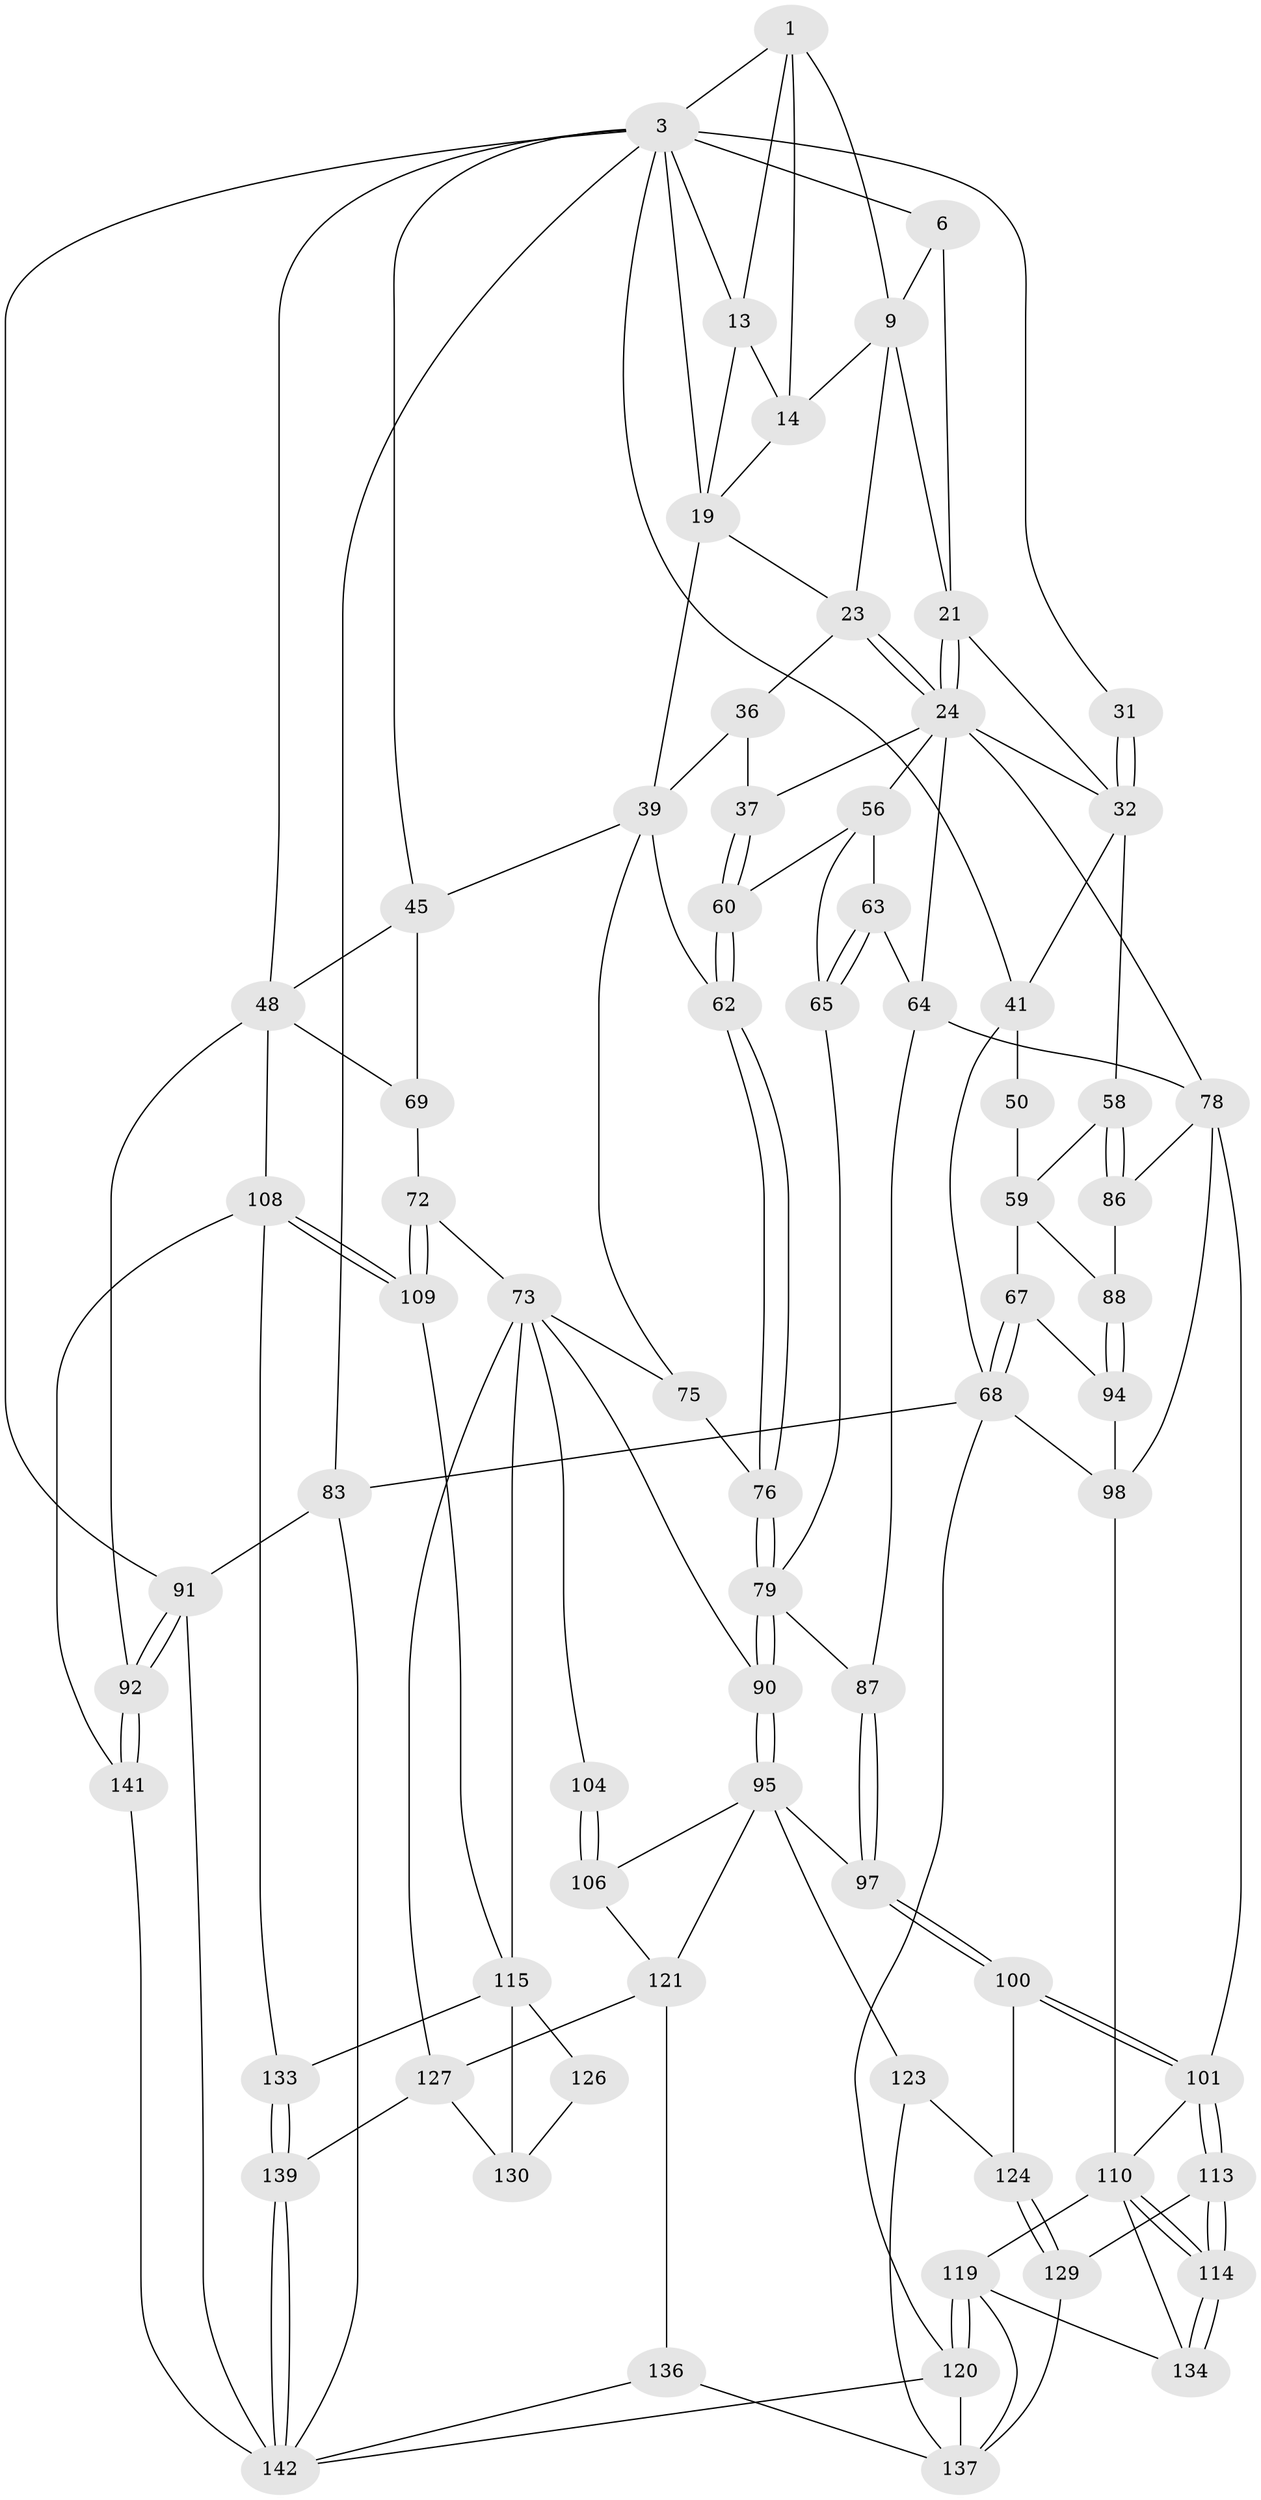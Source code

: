 // original degree distribution, {3: 0.02054794520547945, 4: 0.2328767123287671, 5: 0.5136986301369864, 6: 0.2328767123287671}
// Generated by graph-tools (version 1.1) at 2025/17/03/09/25 04:17:15]
// undirected, 73 vertices, 166 edges
graph export_dot {
graph [start="1"]
  node [color=gray90,style=filled];
  1 [pos="+0.5963594726228229+0",super="+2+8"];
  3 [pos="+1+0",super="+4+15"];
  6 [pos="+0+0",super="+7+20"];
  9 [pos="+0.5905008474316205+0.1051946827651735",super="+10"];
  13 [pos="+0.7683921992228898+0.0612356258074274",super="+17"];
  14 [pos="+0.7283072005597306+0.0858448418721295",super="+18"];
  19 [pos="+0.7105168271555609+0.20070076263145065",super="+25"];
  21 [pos="+0.4914340054465754+0.18146751023180152",super="+22"];
  23 [pos="+0.5864349416976522+0.25430177850616664",super="+27"];
  24 [pos="+0.5468828721534555+0.2660874763332354",super="+33"];
  31 [pos="+0.2620943457537484+0.19190945572439586"];
  32 [pos="+0.34603706563459036+0.23140128672356364",super="+35"];
  36 [pos="+0.640346464794753+0.36937675368556"];
  37 [pos="+0.5375139201845734+0.3794481980051804"];
  39 [pos="+0.7220791044011388+0.3967284079516605",super="+40+47"];
  41 [pos="+0+0",super="+42+51"];
  45 [pos="+0.8947654788115286+0.3048567429233891",super="+46"];
  48 [pos="+1+0.4689189596790879",super="+49+93"];
  50 [pos="+0.06164743863599592+0.3672814617065198"];
  56 [pos="+0.49129167836444+0.40381518730868776",super="+61+57"];
  58 [pos="+0.18707358953267778+0.45526428756896176"];
  59 [pos="+0.12336642508055275+0.4313263489758229",super="+66"];
  60 [pos="+0.5658739695812033+0.4735980731332935"];
  62 [pos="+0.5735370942177164+0.48400476195370407"];
  63 [pos="+0.42365013066572443+0.4957665786296488"];
  64 [pos="+0.39776269539275577+0.49488806501342525",super="+77"];
  65 [pos="+0.4513823960837979+0.512749990390352"];
  67 [pos="+0+0.4883467100766327"];
  68 [pos="+0+0.4626747491164704",super="+81"];
  69 [pos="+1+0.4781962983002167",super="+71+70"];
  72 [pos="+0.876591286242664+0.5823776404532154"];
  73 [pos="+0.8249390742227206+0.5977066621114993",super="+74+103"];
  75 [pos="+0.7396386685636198+0.4450139070621351"];
  76 [pos="+0.5764881219833032+0.49926020373672175"];
  78 [pos="+0.3228622925825147+0.5654103567802271",super="+84"];
  79 [pos="+0.5754372356392182+0.5056843518270648",super="+80"];
  83 [pos="+0+1"];
  86 [pos="+0.17666570335553122+0.5051843543461001"];
  87 [pos="+0.4613367155149834+0.6047084618416682"];
  88 [pos="+0.13514437635891954+0.5195750227219573"];
  90 [pos="+0.601775806450264+0.5753562702830489"];
  91 [pos="+1+1"];
  92 [pos="+1+1"];
  94 [pos="+0.0722723359293471+0.5823026374428834"];
  95 [pos="+0.5812633498607003+0.6083412209026563",super="+96"];
  97 [pos="+0.47407570873739313+0.638867189097122"];
  98 [pos="+0.16742910740013667+0.6538702786832513",super="+99"];
  100 [pos="+0.4425677975607352+0.6837922792414002"];
  101 [pos="+0.4290038868645705+0.690280744153965",super="+102"];
  104 [pos="+0.7804076143515375+0.6710237578318531",super="+105"];
  106 [pos="+0.6480210107309042+0.711691499127754",super="+107"];
  108 [pos="+1+0.7686346614237911",super="+132"];
  109 [pos="+0.9916284907386395+0.6960052066558929"];
  110 [pos="+0.2931439918041588+0.6417305109140076",super="+111"];
  113 [pos="+0.36386191001880364+0.7808722935695553"];
  114 [pos="+0.35473857427522+0.7892233813346602"];
  115 [pos="+0.9446941893084152+0.7098921582760134",super="+125+116"];
  119 [pos="+0.1099627476627895+0.8306245096865533",super="+135"];
  120 [pos="+0.054989396590704495+0.8617646941599915",super="+143"];
  121 [pos="+0.6313701158860094+0.7388026770721161",super="+128"];
  123 [pos="+0.584161827087287+0.7657156396715277"];
  124 [pos="+0.4719540711274197+0.7154597815348692"];
  126 [pos="+0.8866889542721264+0.7973977099192989"];
  127 [pos="+0.7382928453283589+0.8783681277368852",super="+131"];
  129 [pos="+0.5070114191210479+0.8176949515302714"];
  130 [pos="+0.8616258228248959+0.796878765423002"];
  133 [pos="+0.9516012419551932+0.8446249255010626"];
  134 [pos="+0.3302345625953836+0.818496325488764"];
  136 [pos="+0.6027830077923756+0.9282939159200627"];
  137 [pos="+0.5397097199257285+0.8680803312659081",super="+140+138"];
  139 [pos="+0.8133193684818518+0.9563678761413039"];
  141 [pos="+0.9506944268016074+0.9549116552898518"];
  142 [pos="+0.8189231894601345+0.9780044964137848",super="+144"];
  1 -- 3;
  1 -- 13;
  1 -- 9;
  1 -- 14;
  3 -- 91;
  3 -- 83;
  3 -- 6;
  3 -- 41;
  3 -- 31;
  3 -- 48;
  3 -- 45;
  3 -- 13;
  3 -- 19 [weight=2];
  6 -- 9;
  6 -- 21;
  9 -- 21;
  9 -- 23;
  9 -- 14;
  13 -- 14;
  13 -- 19;
  14 -- 19;
  19 -- 39;
  19 -- 23;
  21 -- 24;
  21 -- 24;
  21 -- 32;
  23 -- 24;
  23 -- 24;
  23 -- 36;
  24 -- 64;
  24 -- 37;
  24 -- 78;
  24 -- 56 [weight=2];
  24 -- 32 [weight=2];
  31 -- 32;
  31 -- 32;
  32 -- 58;
  32 -- 41;
  36 -- 37;
  36 -- 39;
  37 -- 60;
  37 -- 60;
  39 -- 62;
  39 -- 75;
  39 -- 45;
  41 -- 50 [weight=2];
  41 -- 68;
  45 -- 48;
  45 -- 69;
  48 -- 69;
  48 -- 108;
  48 -- 92;
  50 -- 59;
  56 -- 65;
  56 -- 60;
  56 -- 63;
  58 -- 59;
  58 -- 86;
  58 -- 86;
  59 -- 88;
  59 -- 67;
  60 -- 62;
  60 -- 62;
  62 -- 76;
  62 -- 76;
  63 -- 64;
  63 -- 65;
  63 -- 65;
  64 -- 78;
  64 -- 87;
  65 -- 79;
  67 -- 68;
  67 -- 68;
  67 -- 94;
  68 -- 120;
  68 -- 98;
  68 -- 83;
  69 -- 72;
  72 -- 73;
  72 -- 109;
  72 -- 109;
  73 -- 104 [weight=2];
  73 -- 90;
  73 -- 75;
  73 -- 115;
  73 -- 127;
  75 -- 76;
  76 -- 79;
  76 -- 79;
  78 -- 86;
  78 -- 98;
  78 -- 101;
  79 -- 90;
  79 -- 90;
  79 -- 87;
  83 -- 91;
  83 -- 142;
  86 -- 88;
  87 -- 97;
  87 -- 97;
  88 -- 94;
  88 -- 94;
  90 -- 95;
  90 -- 95;
  91 -- 92;
  91 -- 92;
  91 -- 142;
  92 -- 141;
  92 -- 141;
  94 -- 98;
  95 -- 106;
  95 -- 97;
  95 -- 123;
  95 -- 121;
  97 -- 100;
  97 -- 100;
  98 -- 110;
  100 -- 101;
  100 -- 101;
  100 -- 124;
  101 -- 113;
  101 -- 113;
  101 -- 110;
  104 -- 106 [weight=2];
  104 -- 106;
  106 -- 121;
  108 -- 109;
  108 -- 109;
  108 -- 133;
  108 -- 141;
  109 -- 115;
  110 -- 114;
  110 -- 114;
  110 -- 134;
  110 -- 119;
  113 -- 114;
  113 -- 114;
  113 -- 129;
  114 -- 134;
  114 -- 134;
  115 -- 133;
  115 -- 126 [weight=2];
  115 -- 130;
  119 -- 120;
  119 -- 120;
  119 -- 134;
  119 -- 137;
  120 -- 142;
  120 -- 137;
  121 -- 136;
  121 -- 127;
  123 -- 124;
  123 -- 137;
  124 -- 129;
  124 -- 129;
  126 -- 130;
  127 -- 130;
  127 -- 139;
  129 -- 137;
  133 -- 139;
  133 -- 139;
  136 -- 137;
  136 -- 142;
  139 -- 142;
  139 -- 142;
  141 -- 142;
}
